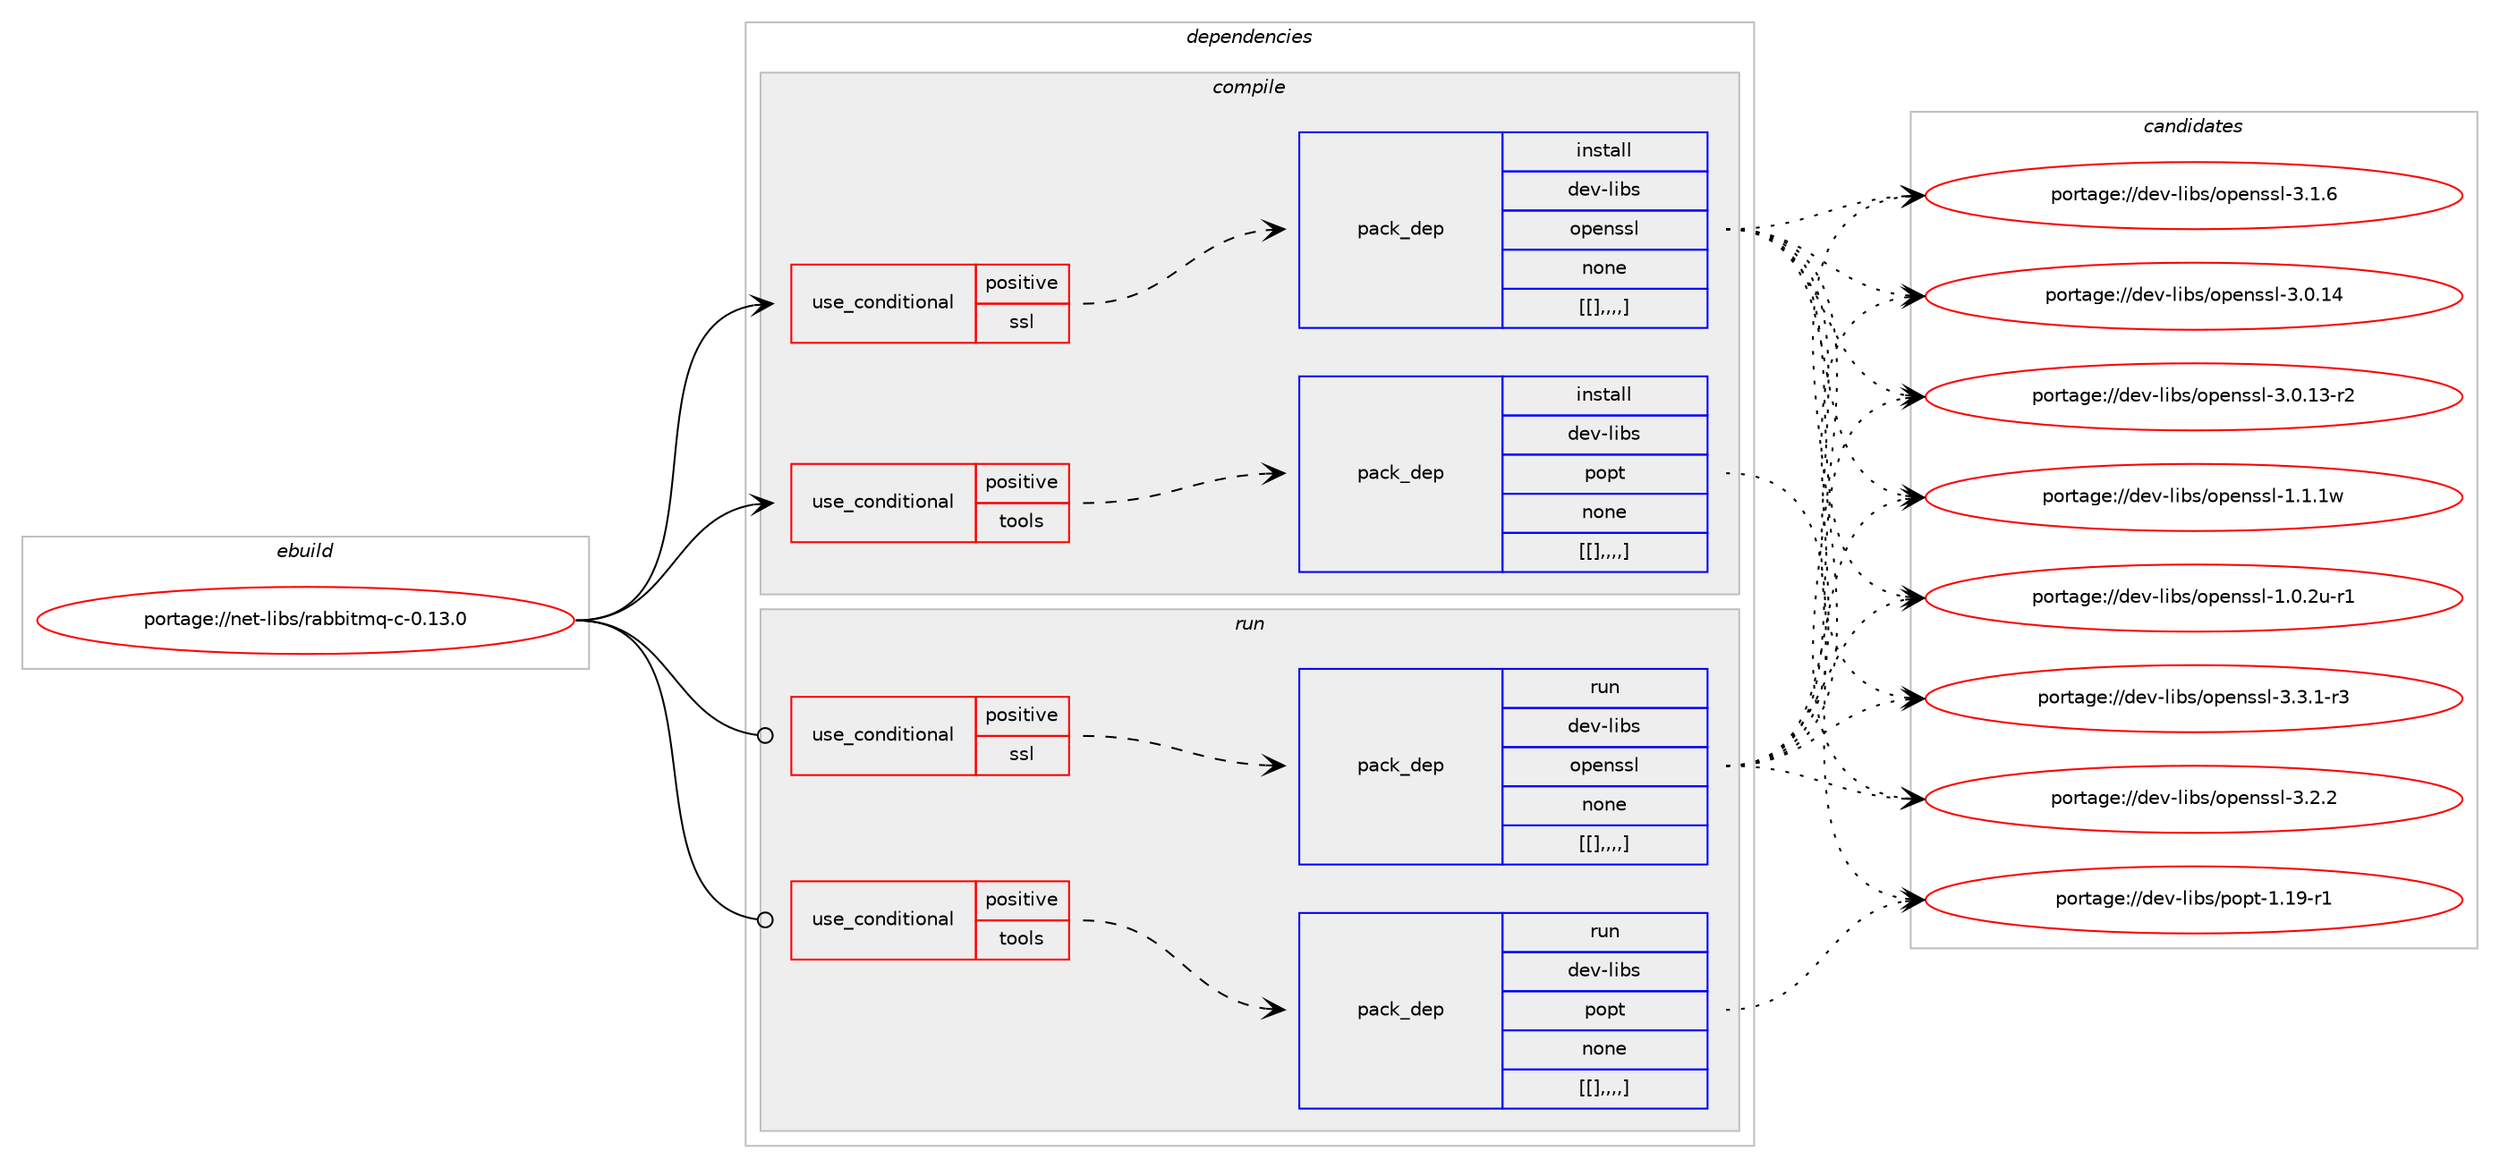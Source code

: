 digraph prolog {

# *************
# Graph options
# *************

newrank=true;
concentrate=true;
compound=true;
graph [rankdir=LR,fontname=Helvetica,fontsize=10,ranksep=1.5];#, ranksep=2.5, nodesep=0.2];
edge  [arrowhead=vee];
node  [fontname=Helvetica,fontsize=10];

# **********
# The ebuild
# **********

subgraph cluster_leftcol {
color=gray;
label=<<i>ebuild</i>>;
id [label="portage://net-libs/rabbitmq-c-0.13.0", color=red, width=4, href="../net-libs/rabbitmq-c-0.13.0.svg"];
}

# ****************
# The dependencies
# ****************

subgraph cluster_midcol {
color=gray;
label=<<i>dependencies</i>>;
subgraph cluster_compile {
fillcolor="#eeeeee";
style=filled;
label=<<i>compile</i>>;
subgraph cond99256 {
dependency380448 [label=<<TABLE BORDER="0" CELLBORDER="1" CELLSPACING="0" CELLPADDING="4"><TR><TD ROWSPAN="3" CELLPADDING="10">use_conditional</TD></TR><TR><TD>positive</TD></TR><TR><TD>ssl</TD></TR></TABLE>>, shape=none, color=red];
subgraph pack278371 {
dependency380449 [label=<<TABLE BORDER="0" CELLBORDER="1" CELLSPACING="0" CELLPADDING="4" WIDTH="220"><TR><TD ROWSPAN="6" CELLPADDING="30">pack_dep</TD></TR><TR><TD WIDTH="110">install</TD></TR><TR><TD>dev-libs</TD></TR><TR><TD>openssl</TD></TR><TR><TD>none</TD></TR><TR><TD>[[],,,,]</TD></TR></TABLE>>, shape=none, color=blue];
}
dependency380448:e -> dependency380449:w [weight=20,style="dashed",arrowhead="vee"];
}
id:e -> dependency380448:w [weight=20,style="solid",arrowhead="vee"];
subgraph cond99257 {
dependency380450 [label=<<TABLE BORDER="0" CELLBORDER="1" CELLSPACING="0" CELLPADDING="4"><TR><TD ROWSPAN="3" CELLPADDING="10">use_conditional</TD></TR><TR><TD>positive</TD></TR><TR><TD>tools</TD></TR></TABLE>>, shape=none, color=red];
subgraph pack278372 {
dependency380451 [label=<<TABLE BORDER="0" CELLBORDER="1" CELLSPACING="0" CELLPADDING="4" WIDTH="220"><TR><TD ROWSPAN="6" CELLPADDING="30">pack_dep</TD></TR><TR><TD WIDTH="110">install</TD></TR><TR><TD>dev-libs</TD></TR><TR><TD>popt</TD></TR><TR><TD>none</TD></TR><TR><TD>[[],,,,]</TD></TR></TABLE>>, shape=none, color=blue];
}
dependency380450:e -> dependency380451:w [weight=20,style="dashed",arrowhead="vee"];
}
id:e -> dependency380450:w [weight=20,style="solid",arrowhead="vee"];
}
subgraph cluster_compileandrun {
fillcolor="#eeeeee";
style=filled;
label=<<i>compile and run</i>>;
}
subgraph cluster_run {
fillcolor="#eeeeee";
style=filled;
label=<<i>run</i>>;
subgraph cond99258 {
dependency380452 [label=<<TABLE BORDER="0" CELLBORDER="1" CELLSPACING="0" CELLPADDING="4"><TR><TD ROWSPAN="3" CELLPADDING="10">use_conditional</TD></TR><TR><TD>positive</TD></TR><TR><TD>ssl</TD></TR></TABLE>>, shape=none, color=red];
subgraph pack278373 {
dependency380453 [label=<<TABLE BORDER="0" CELLBORDER="1" CELLSPACING="0" CELLPADDING="4" WIDTH="220"><TR><TD ROWSPAN="6" CELLPADDING="30">pack_dep</TD></TR><TR><TD WIDTH="110">run</TD></TR><TR><TD>dev-libs</TD></TR><TR><TD>openssl</TD></TR><TR><TD>none</TD></TR><TR><TD>[[],,,,]</TD></TR></TABLE>>, shape=none, color=blue];
}
dependency380452:e -> dependency380453:w [weight=20,style="dashed",arrowhead="vee"];
}
id:e -> dependency380452:w [weight=20,style="solid",arrowhead="odot"];
subgraph cond99259 {
dependency380454 [label=<<TABLE BORDER="0" CELLBORDER="1" CELLSPACING="0" CELLPADDING="4"><TR><TD ROWSPAN="3" CELLPADDING="10">use_conditional</TD></TR><TR><TD>positive</TD></TR><TR><TD>tools</TD></TR></TABLE>>, shape=none, color=red];
subgraph pack278374 {
dependency380455 [label=<<TABLE BORDER="0" CELLBORDER="1" CELLSPACING="0" CELLPADDING="4" WIDTH="220"><TR><TD ROWSPAN="6" CELLPADDING="30">pack_dep</TD></TR><TR><TD WIDTH="110">run</TD></TR><TR><TD>dev-libs</TD></TR><TR><TD>popt</TD></TR><TR><TD>none</TD></TR><TR><TD>[[],,,,]</TD></TR></TABLE>>, shape=none, color=blue];
}
dependency380454:e -> dependency380455:w [weight=20,style="dashed",arrowhead="vee"];
}
id:e -> dependency380454:w [weight=20,style="solid",arrowhead="odot"];
}
}

# **************
# The candidates
# **************

subgraph cluster_choices {
rank=same;
color=gray;
label=<<i>candidates</i>>;

subgraph choice278371 {
color=black;
nodesep=1;
choice1001011184510810598115471111121011101151151084551465146494511451 [label="portage://dev-libs/openssl-3.3.1-r3", color=red, width=4,href="../dev-libs/openssl-3.3.1-r3.svg"];
choice100101118451081059811547111112101110115115108455146504650 [label="portage://dev-libs/openssl-3.2.2", color=red, width=4,href="../dev-libs/openssl-3.2.2.svg"];
choice100101118451081059811547111112101110115115108455146494654 [label="portage://dev-libs/openssl-3.1.6", color=red, width=4,href="../dev-libs/openssl-3.1.6.svg"];
choice10010111845108105981154711111210111011511510845514648464952 [label="portage://dev-libs/openssl-3.0.14", color=red, width=4,href="../dev-libs/openssl-3.0.14.svg"];
choice100101118451081059811547111112101110115115108455146484649514511450 [label="portage://dev-libs/openssl-3.0.13-r2", color=red, width=4,href="../dev-libs/openssl-3.0.13-r2.svg"];
choice100101118451081059811547111112101110115115108454946494649119 [label="portage://dev-libs/openssl-1.1.1w", color=red, width=4,href="../dev-libs/openssl-1.1.1w.svg"];
choice1001011184510810598115471111121011101151151084549464846501174511449 [label="portage://dev-libs/openssl-1.0.2u-r1", color=red, width=4,href="../dev-libs/openssl-1.0.2u-r1.svg"];
dependency380449:e -> choice1001011184510810598115471111121011101151151084551465146494511451:w [style=dotted,weight="100"];
dependency380449:e -> choice100101118451081059811547111112101110115115108455146504650:w [style=dotted,weight="100"];
dependency380449:e -> choice100101118451081059811547111112101110115115108455146494654:w [style=dotted,weight="100"];
dependency380449:e -> choice10010111845108105981154711111210111011511510845514648464952:w [style=dotted,weight="100"];
dependency380449:e -> choice100101118451081059811547111112101110115115108455146484649514511450:w [style=dotted,weight="100"];
dependency380449:e -> choice100101118451081059811547111112101110115115108454946494649119:w [style=dotted,weight="100"];
dependency380449:e -> choice1001011184510810598115471111121011101151151084549464846501174511449:w [style=dotted,weight="100"];
}
subgraph choice278372 {
color=black;
nodesep=1;
choice10010111845108105981154711211111211645494649574511449 [label="portage://dev-libs/popt-1.19-r1", color=red, width=4,href="../dev-libs/popt-1.19-r1.svg"];
dependency380451:e -> choice10010111845108105981154711211111211645494649574511449:w [style=dotted,weight="100"];
}
subgraph choice278373 {
color=black;
nodesep=1;
choice1001011184510810598115471111121011101151151084551465146494511451 [label="portage://dev-libs/openssl-3.3.1-r3", color=red, width=4,href="../dev-libs/openssl-3.3.1-r3.svg"];
choice100101118451081059811547111112101110115115108455146504650 [label="portage://dev-libs/openssl-3.2.2", color=red, width=4,href="../dev-libs/openssl-3.2.2.svg"];
choice100101118451081059811547111112101110115115108455146494654 [label="portage://dev-libs/openssl-3.1.6", color=red, width=4,href="../dev-libs/openssl-3.1.6.svg"];
choice10010111845108105981154711111210111011511510845514648464952 [label="portage://dev-libs/openssl-3.0.14", color=red, width=4,href="../dev-libs/openssl-3.0.14.svg"];
choice100101118451081059811547111112101110115115108455146484649514511450 [label="portage://dev-libs/openssl-3.0.13-r2", color=red, width=4,href="../dev-libs/openssl-3.0.13-r2.svg"];
choice100101118451081059811547111112101110115115108454946494649119 [label="portage://dev-libs/openssl-1.1.1w", color=red, width=4,href="../dev-libs/openssl-1.1.1w.svg"];
choice1001011184510810598115471111121011101151151084549464846501174511449 [label="portage://dev-libs/openssl-1.0.2u-r1", color=red, width=4,href="../dev-libs/openssl-1.0.2u-r1.svg"];
dependency380453:e -> choice1001011184510810598115471111121011101151151084551465146494511451:w [style=dotted,weight="100"];
dependency380453:e -> choice100101118451081059811547111112101110115115108455146504650:w [style=dotted,weight="100"];
dependency380453:e -> choice100101118451081059811547111112101110115115108455146494654:w [style=dotted,weight="100"];
dependency380453:e -> choice10010111845108105981154711111210111011511510845514648464952:w [style=dotted,weight="100"];
dependency380453:e -> choice100101118451081059811547111112101110115115108455146484649514511450:w [style=dotted,weight="100"];
dependency380453:e -> choice100101118451081059811547111112101110115115108454946494649119:w [style=dotted,weight="100"];
dependency380453:e -> choice1001011184510810598115471111121011101151151084549464846501174511449:w [style=dotted,weight="100"];
}
subgraph choice278374 {
color=black;
nodesep=1;
choice10010111845108105981154711211111211645494649574511449 [label="portage://dev-libs/popt-1.19-r1", color=red, width=4,href="../dev-libs/popt-1.19-r1.svg"];
dependency380455:e -> choice10010111845108105981154711211111211645494649574511449:w [style=dotted,weight="100"];
}
}

}
